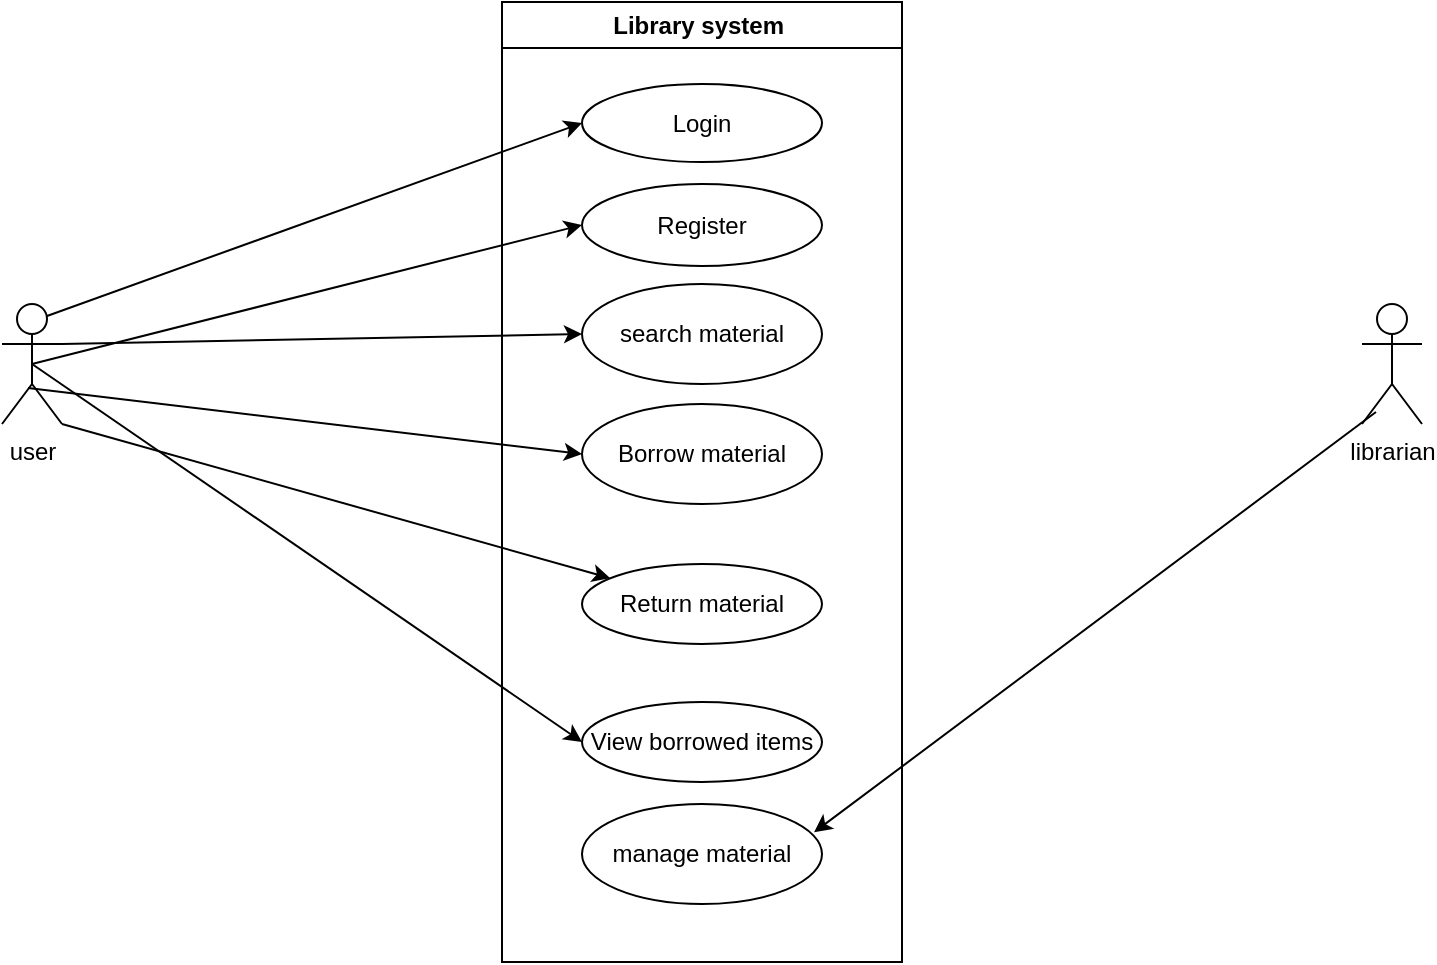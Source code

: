 <mxfile version="24.7.17">
  <diagram name="Page-1" id="wViVaf9zIqDL5i371vyY">
    <mxGraphModel dx="720" dy="423" grid="1" gridSize="10" guides="1" tooltips="1" connect="1" arrows="1" fold="1" page="1" pageScale="1" pageWidth="850" pageHeight="1100" math="0" shadow="0">
      <root>
        <mxCell id="0" />
        <mxCell id="1" parent="0" />
        <mxCell id="iDYm_iqX0b8phWRdHv6u-1" value="user" style="shape=umlActor;verticalLabelPosition=bottom;verticalAlign=top;html=1;outlineConnect=0;" parent="1" vertex="1">
          <mxGeometry x="70" y="250" width="30" height="60" as="geometry" />
        </mxCell>
        <mxCell id="iDYm_iqX0b8phWRdHv6u-2" value="librarian" style="shape=umlActor;verticalLabelPosition=bottom;verticalAlign=top;html=1;outlineConnect=0;" parent="1" vertex="1">
          <mxGeometry x="750" y="250" width="30" height="60" as="geometry" />
        </mxCell>
        <mxCell id="iDYm_iqX0b8phWRdHv6u-13" value="" style="endArrow=classic;html=1;rounded=0;entryX=0;entryY=0.5;entryDx=0;entryDy=0;exitX=1;exitY=0.333;exitDx=0;exitDy=0;exitPerimeter=0;" parent="1" source="iDYm_iqX0b8phWRdHv6u-1" target="iDYm_iqX0b8phWRdHv6u-7" edge="1">
          <mxGeometry width="50" height="50" relative="1" as="geometry">
            <mxPoint x="190" y="290" as="sourcePoint" />
            <mxPoint x="240" y="240" as="targetPoint" />
          </mxGeometry>
        </mxCell>
        <mxCell id="iDYm_iqX0b8phWRdHv6u-15" value="" style="endArrow=classic;html=1;rounded=0;entryX=0;entryY=0.5;entryDx=0;entryDy=0;exitX=0.433;exitY=0.7;exitDx=0;exitDy=0;exitPerimeter=0;" parent="1" source="iDYm_iqX0b8phWRdHv6u-1" target="iDYm_iqX0b8phWRdHv6u-4" edge="1">
          <mxGeometry width="50" height="50" relative="1" as="geometry">
            <mxPoint x="190" y="350" as="sourcePoint" />
            <mxPoint x="240" y="300" as="targetPoint" />
          </mxGeometry>
        </mxCell>
        <mxCell id="iDYm_iqX0b8phWRdHv6u-16" value="" style="endArrow=classic;html=1;rounded=0;exitX=1;exitY=1;exitDx=0;exitDy=0;exitPerimeter=0;" parent="1" source="iDYm_iqX0b8phWRdHv6u-1" target="iDYm_iqX0b8phWRdHv6u-6" edge="1">
          <mxGeometry width="50" height="50" relative="1" as="geometry">
            <mxPoint x="120" y="440" as="sourcePoint" />
            <mxPoint x="170" y="390" as="targetPoint" />
          </mxGeometry>
        </mxCell>
        <mxCell id="iDYm_iqX0b8phWRdHv6u-17" value="" style="endArrow=classic;html=1;rounded=0;entryX=0.967;entryY=0.283;entryDx=0;entryDy=0;entryPerimeter=0;exitX=0.233;exitY=0.9;exitDx=0;exitDy=0;exitPerimeter=0;" parent="1" source="iDYm_iqX0b8phWRdHv6u-2" target="iDYm_iqX0b8phWRdHv6u-8" edge="1">
          <mxGeometry width="50" height="50" relative="1" as="geometry">
            <mxPoint x="610" y="420" as="sourcePoint" />
            <mxPoint x="660" y="370" as="targetPoint" />
          </mxGeometry>
        </mxCell>
        <mxCell id="z4ZoegPpAOE9IkddxPYr-1" value="Library system&amp;nbsp;" style="swimlane;whiteSpace=wrap;html=1;" vertex="1" parent="1">
          <mxGeometry x="320" y="99" width="200" height="480" as="geometry" />
        </mxCell>
        <mxCell id="iDYm_iqX0b8phWRdHv6u-4" value="Borrow material" style="ellipse;whiteSpace=wrap;html=1;" parent="z4ZoegPpAOE9IkddxPYr-1" vertex="1">
          <mxGeometry x="40" y="201" width="120" height="50" as="geometry" />
        </mxCell>
        <mxCell id="iDYm_iqX0b8phWRdHv6u-6" value="Return material" style="ellipse;whiteSpace=wrap;html=1;" parent="z4ZoegPpAOE9IkddxPYr-1" vertex="1">
          <mxGeometry x="40" y="281" width="120" height="40" as="geometry" />
        </mxCell>
        <mxCell id="iDYm_iqX0b8phWRdHv6u-7" value="search material" style="ellipse;whiteSpace=wrap;html=1;" parent="z4ZoegPpAOE9IkddxPYr-1" vertex="1">
          <mxGeometry x="40" y="141" width="120" height="50" as="geometry" />
        </mxCell>
        <mxCell id="z4ZoegPpAOE9IkddxPYr-2" value="Register" style="ellipse;whiteSpace=wrap;html=1;" vertex="1" parent="z4ZoegPpAOE9IkddxPYr-1">
          <mxGeometry x="40" y="91" width="120" height="41" as="geometry" />
        </mxCell>
        <mxCell id="z4ZoegPpAOE9IkddxPYr-3" value="Login" style="ellipse;whiteSpace=wrap;html=1;" vertex="1" parent="z4ZoegPpAOE9IkddxPYr-1">
          <mxGeometry x="40" y="41" width="120" height="39" as="geometry" />
        </mxCell>
        <mxCell id="z4ZoegPpAOE9IkddxPYr-7" value="View borrowed items" style="ellipse;whiteSpace=wrap;html=1;" vertex="1" parent="z4ZoegPpAOE9IkddxPYr-1">
          <mxGeometry x="40" y="350" width="120" height="40" as="geometry" />
        </mxCell>
        <mxCell id="iDYm_iqX0b8phWRdHv6u-8" value="manage material" style="ellipse;whiteSpace=wrap;html=1;" parent="z4ZoegPpAOE9IkddxPYr-1" vertex="1">
          <mxGeometry x="40" y="401" width="120" height="50" as="geometry" />
        </mxCell>
        <mxCell id="z4ZoegPpAOE9IkddxPYr-4" value="" style="endArrow=classic;html=1;rounded=0;entryX=0;entryY=0.5;entryDx=0;entryDy=0;exitX=0.75;exitY=0.1;exitDx=0;exitDy=0;exitPerimeter=0;" edge="1" parent="1" source="iDYm_iqX0b8phWRdHv6u-1" target="z4ZoegPpAOE9IkddxPYr-3">
          <mxGeometry width="50" height="50" relative="1" as="geometry">
            <mxPoint x="180" y="230" as="sourcePoint" />
            <mxPoint x="230" y="180" as="targetPoint" />
          </mxGeometry>
        </mxCell>
        <mxCell id="z4ZoegPpAOE9IkddxPYr-5" value="" style="endArrow=classic;html=1;rounded=0;entryX=0;entryY=0.5;entryDx=0;entryDy=0;exitX=0.5;exitY=0.5;exitDx=0;exitDy=0;exitPerimeter=0;" edge="1" parent="1" source="iDYm_iqX0b8phWRdHv6u-1" target="z4ZoegPpAOE9IkddxPYr-2">
          <mxGeometry width="50" height="50" relative="1" as="geometry">
            <mxPoint x="220" y="270" as="sourcePoint" />
            <mxPoint x="270" y="220" as="targetPoint" />
          </mxGeometry>
        </mxCell>
        <mxCell id="z4ZoegPpAOE9IkddxPYr-8" value="" style="endArrow=classic;html=1;rounded=0;entryX=0;entryY=0.5;entryDx=0;entryDy=0;exitX=0.5;exitY=0.5;exitDx=0;exitDy=0;exitPerimeter=0;" edge="1" parent="1" source="iDYm_iqX0b8phWRdHv6u-1" target="z4ZoegPpAOE9IkddxPYr-7">
          <mxGeometry width="50" height="50" relative="1" as="geometry">
            <mxPoint x="110" y="410" as="sourcePoint" />
            <mxPoint x="160" y="360" as="targetPoint" />
          </mxGeometry>
        </mxCell>
      </root>
    </mxGraphModel>
  </diagram>
</mxfile>
